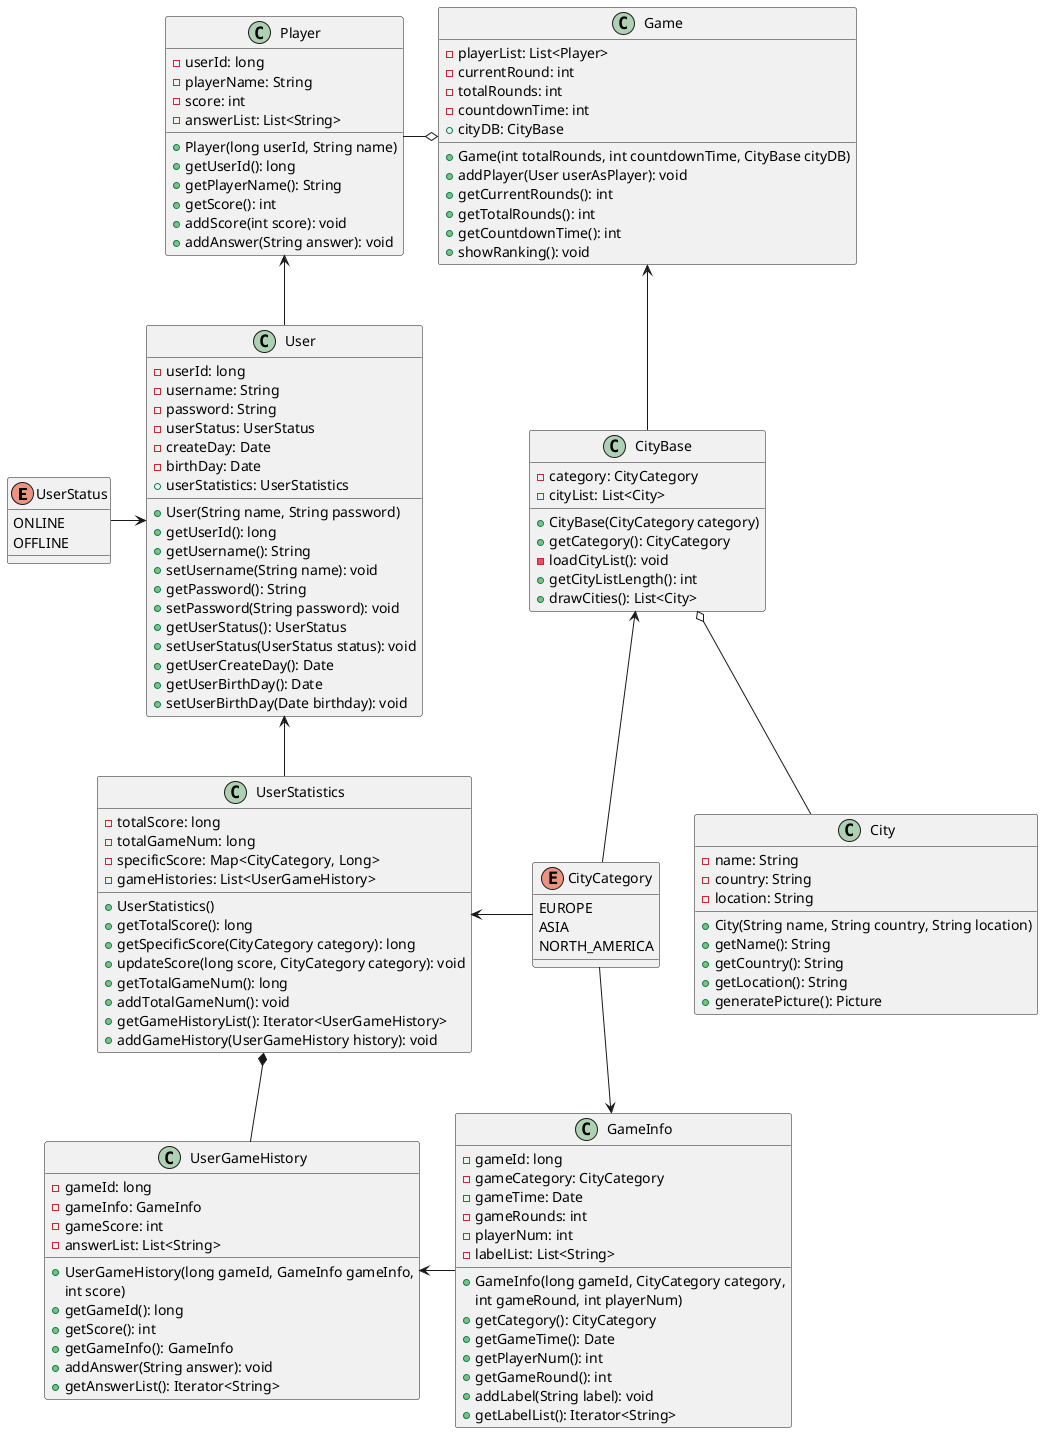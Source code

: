 @startuml
'https://plantuml.com/class-diagram

enum UserStatus {
    ONLINE
    OFFLINE
}

enum CityCategory {
    EUROPE
    ASIA
    NORTH_AMERICA
}

class User {
    - userId: long
    - username: String
    - password: String
    - userStatus: UserStatus
    - createDay: Date
    - birthDay: Date
    + userStatistics: UserStatistics
    + User(String name, String password)
    + getUserId(): long
    + getUsername(): String
    + setUsername(String name): void
    + getPassword(): String
    + setPassword(String password): void
    + getUserStatus(): UserStatus
    + setUserStatus(UserStatus status): void
    + getUserCreateDay(): Date
    + getUserBirthDay(): Date
    + setUserBirthDay(Date birthday): void
}

class Player {
    - userId: long
    - playerName: String
    - score: int
    - answerList: List<String>
    + Player(long userId, String name)
    + getUserId(): long
    + getPlayerName(): String
    + getScore(): int
    + addScore(int score): void
    + addAnswer(String answer): void
}

class UserStatistics {
    - totalScore: long
    - totalGameNum: long
    - specificScore: Map<CityCategory, Long>
    - gameHistories: List<UserGameHistory>
    + UserStatistics()
    + getTotalScore(): long
    + getSpecificScore(CityCategory category): long
    + updateScore(long score, CityCategory category): void
    + getTotalGameNum(): long
    + addTotalGameNum(): void
    + getGameHistoryList(): Iterator<UserGameHistory>
    + addGameHistory(UserGameHistory history): void
}

class UserGameHistory {
    - gameId: long
    - gameInfo: GameInfo
    - gameScore: int
    - answerList: List<String>
    + UserGameHistory(long gameId, GameInfo gameInfo,
      int score)
    + getGameId(): long
    + getScore(): int
    + getGameInfo(): GameInfo
    + addAnswer(String answer): void
    + getAnswerList(): Iterator<String>
}

User <-- UserStatistics
UserStatus -> User
UserStatistics *-- UserGameHistory


class Game {
    - playerList: List<Player>
    - currentRound: int
    - totalRounds: int
    - countdownTime: int
    + cityDB: CityBase
    + Game(int totalRounds, int countdownTime, CityBase cityDB)
    + addPlayer(User userAsPlayer): void
    + getCurrentRounds(): int
    + getTotalRounds(): int
    + getCountdownTime(): int
    + showRanking(): void
}

class CityBase {
    - category: CityCategory
    - cityList: List<City>
    + CityBase(CityCategory category)
    + getCategory(): CityCategory
    - loadCityList(): void
    + getCityListLength(): int
    + drawCities(): List<City>
}

class GameInfo {
    - gameId: long
    - gameCategory: CityCategory
    - gameTime: Date
    - gameRounds: int
    - playerNum: int
    - labelList: List<String>
    + GameInfo(long gameId, CityCategory category,
      int gameRound, int playerNum)
    + getCategory(): CityCategory
    + getGameTime(): Date
    + getPlayerNum(): int
    + getGameRound(): int
    + addLabel(String label): void
    + getLabelList(): Iterator<String>
}

class City {
    - name: String
    - country: String
    - location: String
    + City(String name, String country, String location)
    + getName(): String
    + getCountry(): String
    + getLocation(): String
    + generatePicture(): Picture
}

'class Picture {
'    - pictureId: long
'    - picturePath: String
'    + Picture(long pictureId, String path)
'    + getPictureId(): long
'    + getPicturePath(): String
'}

Player <-- User
Player -o Game

Game <-- CityBase
CityBase o-- City
CityBase <-- CityCategory
UserStatistics <- CityCategory
CityCategory --> GameInfo
UserGameHistory <- GameInfo

'CityCategory <|-- EuroCity
'CityCategory <|--- AsiaCity
'CityCategory <|--- NorthAmericaCity
'CityCategory <|---- WorldCity

@enduml